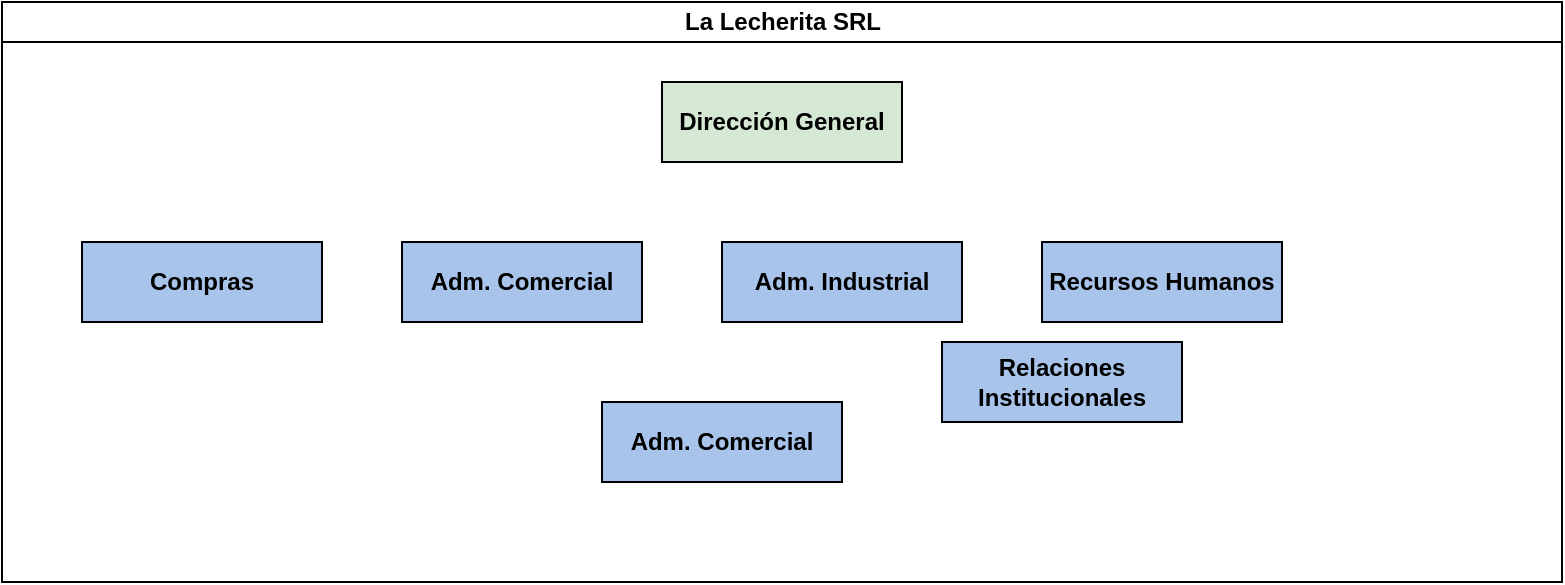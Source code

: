 <mxfile version="24.2.5" type="google">
  <diagram id="prtHgNgQTEPvFCAcTncT" name="Page-1">
    <mxGraphModel grid="1" page="1" gridSize="10" guides="1" tooltips="1" connect="1" arrows="1" fold="1" pageScale="1" pageWidth="827" pageHeight="1169" math="0" shadow="0">
      <root>
        <mxCell id="0" />
        <mxCell id="1" parent="0" />
        <mxCell id="dNxyNK7c78bLwvsdeMH5-11" value="La Lecherita SRL" style="swimlane;html=1;startSize=20;horizontal=1;containerType=tree;glass=0;" vertex="1" parent="1">
          <mxGeometry x="40" y="80" width="780" height="290" as="geometry" />
        </mxCell>
        <mxCell id="BoIIR3ZoythXoVJBJkeF-4" value="Dirección General" style="rounded=0;whiteSpace=wrap;html=1;fillColor=#D5E8D4;fontStyle=1" vertex="1" parent="dNxyNK7c78bLwvsdeMH5-11">
          <mxGeometry x="330" y="40" width="120" height="40" as="geometry" />
        </mxCell>
        <mxCell id="BoIIR3ZoythXoVJBJkeF-7" value="Compras" style="rounded=0;whiteSpace=wrap;html=1;fillColor=#A9C4EB;fontStyle=1" vertex="1" parent="dNxyNK7c78bLwvsdeMH5-11">
          <mxGeometry x="40" y="120" width="120" height="40" as="geometry" />
        </mxCell>
        <mxCell id="BoIIR3ZoythXoVJBJkeF-8" value="Adm. Comercial" style="rounded=0;whiteSpace=wrap;html=1;fillColor=#A9C4EB;fontStyle=1" vertex="1" parent="dNxyNK7c78bLwvsdeMH5-11">
          <mxGeometry x="200" y="120" width="120" height="40" as="geometry" />
        </mxCell>
        <mxCell id="BoIIR3ZoythXoVJBJkeF-9" value="Adm. Industrial&lt;span style=&quot;color: rgba(0, 0, 0, 0); font-family: monospace; font-size: 0px; font-weight: 400; text-align: start; text-wrap: nowrap;&quot;&gt;%3CmxGraphModel%3E%3Croot%3E%3CmxCell%20id%3D%220%22%2F%3E%3CmxCell%20id%3D%221%22%20parent%3D%220%22%2F%3E%3CmxCell%20id%3D%222%22%20value%3D%22Adm.%20Comercial%22%20style%3D%22rounded%3D0%3BwhiteSpace%3Dwrap%3Bhtml%3D1%3BfillColor%3D%23A9C4EB%3BfontStyle%3D1%22%20vertex%3D%221%22%20parent%3D%221%22%3E%3CmxGeometry%20x%3D%22240%22%20y%3D%22200%22%20width%3D%22120%22%20height%3D%2240%22%20as%3D%22geometry%22%2F%3E%3C%2FmxCell%3E%3C%2Froot%3E%3C%2FmxGraphModel%3E&lt;/span&gt;" style="rounded=0;whiteSpace=wrap;html=1;fillColor=#A9C4EB;fontStyle=1" vertex="1" parent="dNxyNK7c78bLwvsdeMH5-11">
          <mxGeometry x="360" y="120" width="120" height="40" as="geometry" />
        </mxCell>
        <mxCell id="BoIIR3ZoythXoVJBJkeF-10" value="Recursos Humanos" style="rounded=0;whiteSpace=wrap;html=1;fillColor=#A9C4EB;fontStyle=1" vertex="1" parent="dNxyNK7c78bLwvsdeMH5-11">
          <mxGeometry x="520" y="120" width="120" height="40" as="geometry" />
        </mxCell>
        <mxCell id="BoIIR3ZoythXoVJBJkeF-11" value="Relaciones&lt;div&gt;Institucionales&lt;/div&gt;" style="rounded=0;whiteSpace=wrap;html=1;fillColor=#A9C4EB;fontStyle=1" vertex="1" parent="dNxyNK7c78bLwvsdeMH5-11">
          <mxGeometry x="470" y="170" width="120" height="40" as="geometry" />
        </mxCell>
        <mxCell id="BoIIR3ZoythXoVJBJkeF-12" value="Adm. Comercial" style="rounded=0;whiteSpace=wrap;html=1;fillColor=#A9C4EB;fontStyle=1" vertex="1" parent="dNxyNK7c78bLwvsdeMH5-11">
          <mxGeometry x="300" y="200" width="120" height="40" as="geometry" />
        </mxCell>
      </root>
    </mxGraphModel>
  </diagram>
</mxfile>
